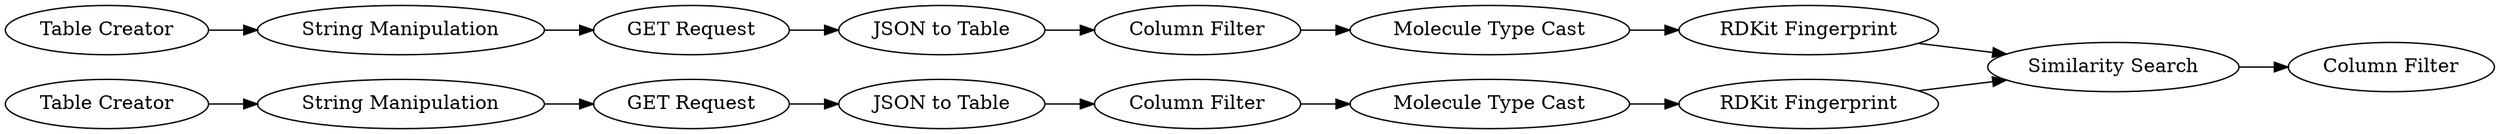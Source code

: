 digraph {
	29 -> 39
	32 -> 33
	38 -> 36
	36 -> 39
	28 -> 25
	39 -> 42
	26 -> 28
	35 -> 34
	25 -> 29
	33 -> 37
	27 -> 26
	23 -> 27
	37 -> 38
	34 -> 32
	22 -> 23
	27 [label="GET Request"]
	35 [label="Table Creator"]
	34 [label="String Manipulation"]
	42 [label="Column Filter"]
	22 [label="Table Creator"]
	29 [label="RDKit Fingerprint"]
	28 [label="Column Filter"]
	36 [label="RDKit Fingerprint"]
	23 [label="String Manipulation"]
	26 [label="JSON to Table"]
	25 [label="Molecule Type Cast"]
	39 [label="Similarity Search"]
	33 [label="JSON to Table"]
	32 [label="GET Request"]
	38 [label="Molecule Type Cast"]
	37 [label="Column Filter"]
	rankdir=LR
}
